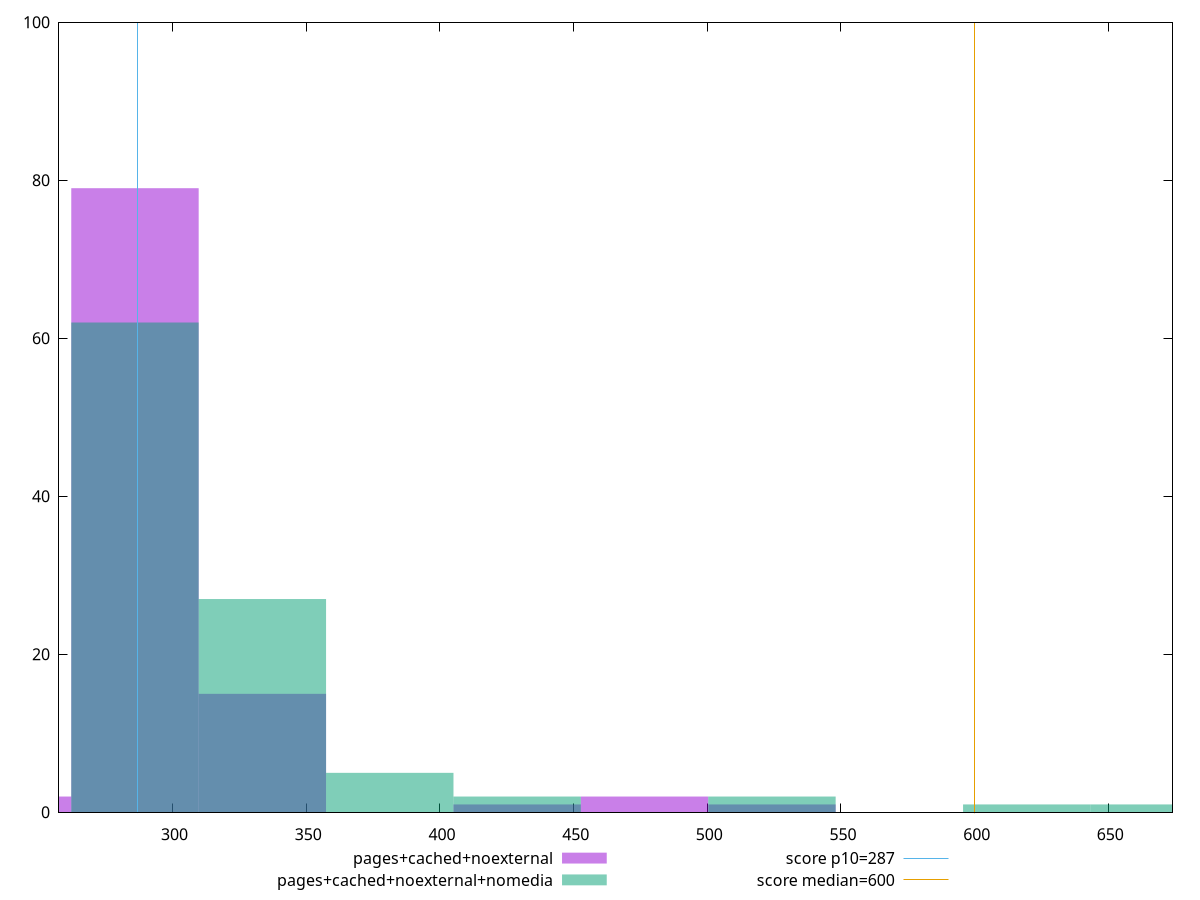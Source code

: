 reset

$pagesCachedNoexternal <<EOF
285.91620544543287 79
238.26350453786074 2
333.56890635300505 15
476.5270090757215 2
428.8743081681493 1
524.1797099832936 1
EOF

$pagesCachedNoexternalNomedia <<EOF
285.91620544543287 62
333.56890635300505 27
428.8743081681493 2
381.2216072605772 5
524.1797099832936 2
619.4851117984379 1
667.1378127060101 1
EOF

set key outside below
set boxwidth 47.65270090757215
set xrange [257.5:673.9999999999991]
set yrange [0:100]
set trange [0:100]
set style fill transparent solid 0.5 noborder

set parametric
set terminal svg size 640, 500 enhanced background rgb 'white'
set output "reprap/total-blocking-time/comparison/histogram/2_vs_3.svg"

plot $pagesCachedNoexternal title "pages+cached+noexternal" with boxes, \
     $pagesCachedNoexternalNomedia title "pages+cached+noexternal+nomedia" with boxes, \
     287,t title "score p10=287", \
     600,t title "score median=600"

reset
